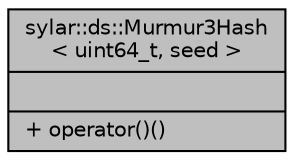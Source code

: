 digraph "sylar::ds::Murmur3Hash&lt; uint64_t, seed &gt;"
{
 // LATEX_PDF_SIZE
  edge [fontname="Helvetica",fontsize="10",labelfontname="Helvetica",labelfontsize="10"];
  node [fontname="Helvetica",fontsize="10",shape=record];
  Node1 [label="{sylar::ds::Murmur3Hash\l\< uint64_t, seed \>\n||+ operator()()\l}",height=0.2,width=0.4,color="black", fillcolor="grey75", style="filled", fontcolor="black",tooltip=" "];
}
